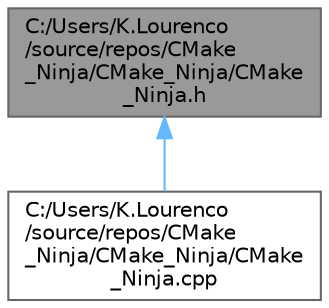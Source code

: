 digraph "C:/Users/K.Lourenco/source/repos/CMake_Ninja/CMake_Ninja/CMake_Ninja.h"
{
 // LATEX_PDF_SIZE
  bgcolor="transparent";
  edge [fontname=Helvetica,fontsize=10,labelfontname=Helvetica,labelfontsize=10];
  node [fontname=Helvetica,fontsize=10,shape=box,height=0.2,width=0.4];
  Node1 [id="Node000001",label="C:/Users/K.Lourenco\l/source/repos/CMake\l_Ninja/CMake_Ninja/CMake\l_Ninja.h",height=0.2,width=0.4,color="gray40", fillcolor="grey60", style="filled", fontcolor="black",tooltip=" "];
  Node1 -> Node2 [id="edge1_Node000001_Node000002",dir="back",color="steelblue1",style="solid",tooltip=" "];
  Node2 [id="Node000002",label="C:/Users/K.Lourenco\l/source/repos/CMake\l_Ninja/CMake_Ninja/CMake\l_Ninja.cpp",height=0.2,width=0.4,color="grey40", fillcolor="white", style="filled",URL="$_c_make___ninja_8cpp.html",tooltip=" "];
}
